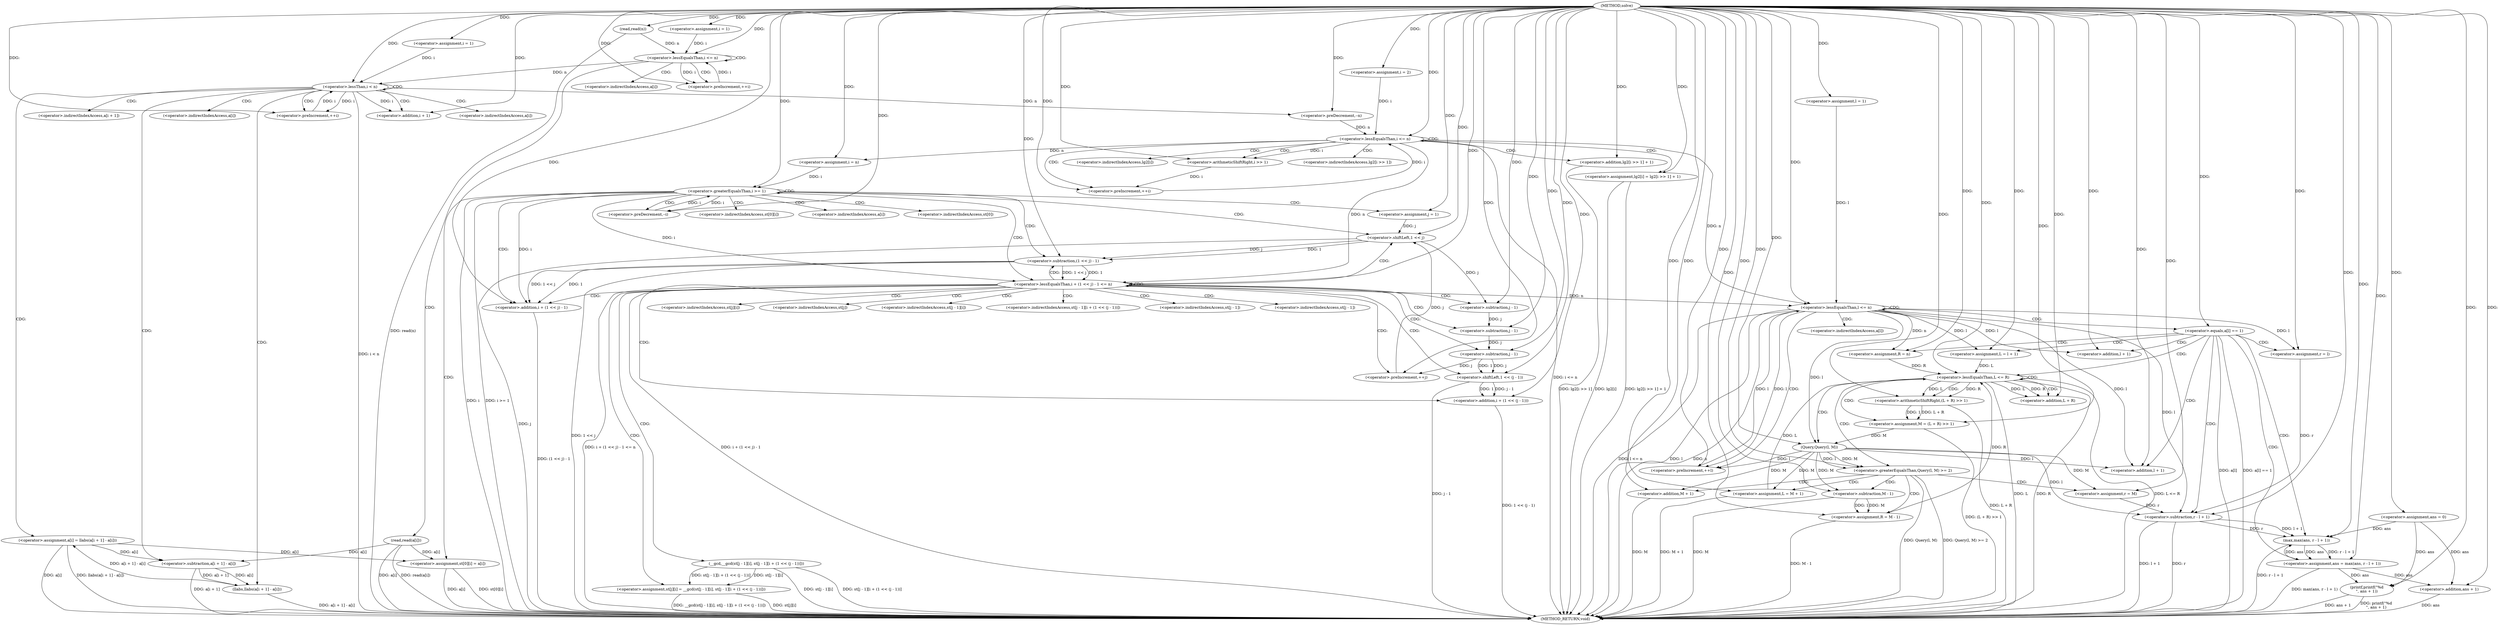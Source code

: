 digraph "solve" {  
"1000188" [label = "(METHOD,solve)" ]
"1000405" [label = "(METHOD_RETURN,void)" ]
"1000190" [label = "(read,read(n))" ]
"1000232" [label = "(<operator>.preDecrement,--n)" ]
"1000321" [label = "(<operator>.assignment,ans = 0)" ]
"1000400" [label = "(printf,printf(\"%d\n\", ans + 1))" ]
"1000194" [label = "(<operator>.assignment,i = 1)" ]
"1000197" [label = "(<operator>.lessEqualsThan,i <= n)" ]
"1000200" [label = "(<operator>.preIncrement,++i)" ]
"1000209" [label = "(<operator>.assignment,i = 1)" ]
"1000212" [label = "(<operator>.lessThan,i < n)" ]
"1000215" [label = "(<operator>.preIncrement,++i)" ]
"1000236" [label = "(<operator>.assignment,i = 2)" ]
"1000239" [label = "(<operator>.lessEqualsThan,i <= n)" ]
"1000242" [label = "(<operator>.preIncrement,++i)" ]
"1000258" [label = "(<operator>.assignment,i = n)" ]
"1000261" [label = "(<operator>.greaterEqualsThan,i >= 1)" ]
"1000264" [label = "(<operator>.preDecrement,--i)" ]
"1000326" [label = "(<operator>.assignment,l = 1)" ]
"1000329" [label = "(<operator>.lessEqualsThan,l <= n)" ]
"1000332" [label = "(<operator>.preIncrement,++l)" ]
"1000203" [label = "(read,read(a[i]))" ]
"1000218" [label = "(<operator>.assignment,a[i] = llabs(a[i + 1] - a[i]))" ]
"1000245" [label = "(<operator>.assignment,lg2[i] = lg2[i >> 1] + 1)" ]
"1000267" [label = "(<operator>.assignment,st[0][i] = a[i])" ]
"1000343" [label = "(<operator>.assignment,L = l + 1)" ]
"1000349" [label = "(<operator>.assignment,R = n)" ]
"1000353" [label = "(<operator>.assignment,r = l)" ]
"1000391" [label = "(<operator>.assignment,ans = max(ans, r - l + 1))" ]
"1000402" [label = "(<operator>.addition,ans + 1)" ]
"1000278" [label = "(<operator>.assignment,j = 1)" ]
"1000281" [label = "(<operator>.lessEqualsThan,i + (1 << j) - 1 <= n)" ]
"1000290" [label = "(<operator>.preIncrement,++j)" ]
"1000336" [label = "(<operator>.equals,a[l] == 1)" ]
"1000357" [label = "(<operator>.lessEqualsThan,L <= R)" ]
"1000222" [label = "(llabs,llabs(a[i + 1] - a[i]))" ]
"1000249" [label = "(<operator>.addition,lg2[i >> 1] + 1)" ]
"1000293" [label = "(<operator>.assignment,st[j][i] = __gcd(st[j - 1][i], st[j - 1][i + (1 << (j - 1))]))" ]
"1000345" [label = "(<operator>.addition,l + 1)" ]
"1000362" [label = "(<operator>.assignment,M = (L + R) >> 1)" ]
"1000393" [label = "(max,max(ans, r - l + 1))" ]
"1000223" [label = "(<operator>.subtraction,a[i + 1] - a[i])" ]
"1000282" [label = "(<operator>.addition,i + (1 << j) - 1)" ]
"1000370" [label = "(<operator>.greaterEqualsThan,Query(l, M) >= 2)" ]
"1000395" [label = "(<operator>.subtraction,r - l + 1)" ]
"1000252" [label = "(<operator>.arithmeticShiftRight,i >> 1)" ]
"1000284" [label = "(<operator>.subtraction,(1 << j) - 1)" ]
"1000299" [label = "(__gcd,__gcd(st[j - 1][i], st[j - 1][i + (1 << (j - 1))]))" ]
"1000364" [label = "(<operator>.arithmeticShiftRight,(L + R) >> 1)" ]
"1000376" [label = "(<operator>.assignment,r = M)" ]
"1000379" [label = "(<operator>.assignment,L = M + 1)" ]
"1000397" [label = "(<operator>.addition,l + 1)" ]
"1000226" [label = "(<operator>.addition,i + 1)" ]
"1000285" [label = "(<operator>.shiftLeft,1 << j)" ]
"1000365" [label = "(<operator>.addition,L + R)" ]
"1000371" [label = "(Query,Query(l, M))" ]
"1000386" [label = "(<operator>.assignment,R = M - 1)" ]
"1000313" [label = "(<operator>.addition,i + (1 << (j - 1)))" ]
"1000381" [label = "(<operator>.addition,M + 1)" ]
"1000303" [label = "(<operator>.subtraction,j - 1)" ]
"1000310" [label = "(<operator>.subtraction,j - 1)" ]
"1000315" [label = "(<operator>.shiftLeft,1 << (j - 1))" ]
"1000388" [label = "(<operator>.subtraction,M - 1)" ]
"1000317" [label = "(<operator>.subtraction,j - 1)" ]
"1000204" [label = "(<operator>.indirectIndexAccess,a[i])" ]
"1000219" [label = "(<operator>.indirectIndexAccess,a[i])" ]
"1000246" [label = "(<operator>.indirectIndexAccess,lg2[i])" ]
"1000268" [label = "(<operator>.indirectIndexAccess,st[0][i])" ]
"1000273" [label = "(<operator>.indirectIndexAccess,a[i])" ]
"1000250" [label = "(<operator>.indirectIndexAccess,lg2[i >> 1])" ]
"1000269" [label = "(<operator>.indirectIndexAccess,st[0])" ]
"1000337" [label = "(<operator>.indirectIndexAccess,a[l])" ]
"1000224" [label = "(<operator>.indirectIndexAccess,a[i + 1])" ]
"1000229" [label = "(<operator>.indirectIndexAccess,a[i])" ]
"1000294" [label = "(<operator>.indirectIndexAccess,st[j][i])" ]
"1000295" [label = "(<operator>.indirectIndexAccess,st[j])" ]
"1000300" [label = "(<operator>.indirectIndexAccess,st[j - 1][i])" ]
"1000307" [label = "(<operator>.indirectIndexAccess,st[j - 1][i + (1 << (j - 1))])" ]
"1000301" [label = "(<operator>.indirectIndexAccess,st[j - 1])" ]
"1000308" [label = "(<operator>.indirectIndexAccess,st[j - 1])" ]
  "1000190" -> "1000405"  [ label = "DDG: read(n)"] 
  "1000212" -> "1000405"  [ label = "DDG: i < n"] 
  "1000239" -> "1000405"  [ label = "DDG: i <= n"] 
  "1000261" -> "1000405"  [ label = "DDG: i"] 
  "1000261" -> "1000405"  [ label = "DDG: i >= 1"] 
  "1000329" -> "1000405"  [ label = "DDG: l"] 
  "1000329" -> "1000405"  [ label = "DDG: n"] 
  "1000329" -> "1000405"  [ label = "DDG: l <= n"] 
  "1000402" -> "1000405"  [ label = "DDG: ans"] 
  "1000400" -> "1000405"  [ label = "DDG: ans + 1"] 
  "1000400" -> "1000405"  [ label = "DDG: printf(\"%d\n\", ans + 1)"] 
  "1000336" -> "1000405"  [ label = "DDG: a[l]"] 
  "1000336" -> "1000405"  [ label = "DDG: a[l] == 1"] 
  "1000357" -> "1000405"  [ label = "DDG: L"] 
  "1000357" -> "1000405"  [ label = "DDG: R"] 
  "1000357" -> "1000405"  [ label = "DDG: L <= R"] 
  "1000395" -> "1000405"  [ label = "DDG: r"] 
  "1000395" -> "1000405"  [ label = "DDG: l + 1"] 
  "1000393" -> "1000405"  [ label = "DDG: r - l + 1"] 
  "1000391" -> "1000405"  [ label = "DDG: max(ans, r - l + 1)"] 
  "1000364" -> "1000405"  [ label = "DDG: L + R"] 
  "1000362" -> "1000405"  [ label = "DDG: (L + R) >> 1"] 
  "1000370" -> "1000405"  [ label = "DDG: Query(l, M)"] 
  "1000370" -> "1000405"  [ label = "DDG: Query(l, M) >= 2"] 
  "1000388" -> "1000405"  [ label = "DDG: M"] 
  "1000386" -> "1000405"  [ label = "DDG: M - 1"] 
  "1000381" -> "1000405"  [ label = "DDG: M"] 
  "1000379" -> "1000405"  [ label = "DDG: M + 1"] 
  "1000267" -> "1000405"  [ label = "DDG: st[0][i]"] 
  "1000267" -> "1000405"  [ label = "DDG: a[i]"] 
  "1000285" -> "1000405"  [ label = "DDG: j"] 
  "1000284" -> "1000405"  [ label = "DDG: 1 << j"] 
  "1000282" -> "1000405"  [ label = "DDG: (1 << j) - 1"] 
  "1000281" -> "1000405"  [ label = "DDG: i + (1 << j) - 1"] 
  "1000281" -> "1000405"  [ label = "DDG: i + (1 << j) - 1 <= n"] 
  "1000293" -> "1000405"  [ label = "DDG: st[j][i]"] 
  "1000299" -> "1000405"  [ label = "DDG: st[j - 1][i]"] 
  "1000315" -> "1000405"  [ label = "DDG: j - 1"] 
  "1000313" -> "1000405"  [ label = "DDG: 1 << (j - 1)"] 
  "1000299" -> "1000405"  [ label = "DDG: st[j - 1][i + (1 << (j - 1))]"] 
  "1000293" -> "1000405"  [ label = "DDG: __gcd(st[j - 1][i], st[j - 1][i + (1 << (j - 1))])"] 
  "1000245" -> "1000405"  [ label = "DDG: lg2[i]"] 
  "1000249" -> "1000405"  [ label = "DDG: lg2[i >> 1]"] 
  "1000245" -> "1000405"  [ label = "DDG: lg2[i >> 1] + 1"] 
  "1000218" -> "1000405"  [ label = "DDG: a[i]"] 
  "1000223" -> "1000405"  [ label = "DDG: a[i + 1]"] 
  "1000222" -> "1000405"  [ label = "DDG: a[i + 1] - a[i]"] 
  "1000218" -> "1000405"  [ label = "DDG: llabs(a[i + 1] - a[i])"] 
  "1000203" -> "1000405"  [ label = "DDG: a[i]"] 
  "1000203" -> "1000405"  [ label = "DDG: read(a[i])"] 
  "1000188" -> "1000321"  [ label = "DDG: "] 
  "1000188" -> "1000190"  [ label = "DDG: "] 
  "1000188" -> "1000194"  [ label = "DDG: "] 
  "1000188" -> "1000209"  [ label = "DDG: "] 
  "1000212" -> "1000232"  [ label = "DDG: n"] 
  "1000188" -> "1000232"  [ label = "DDG: "] 
  "1000188" -> "1000236"  [ label = "DDG: "] 
  "1000239" -> "1000258"  [ label = "DDG: n"] 
  "1000188" -> "1000258"  [ label = "DDG: "] 
  "1000188" -> "1000326"  [ label = "DDG: "] 
  "1000188" -> "1000400"  [ label = "DDG: "] 
  "1000321" -> "1000400"  [ label = "DDG: ans"] 
  "1000391" -> "1000400"  [ label = "DDG: ans"] 
  "1000194" -> "1000197"  [ label = "DDG: i"] 
  "1000200" -> "1000197"  [ label = "DDG: i"] 
  "1000188" -> "1000197"  [ label = "DDG: "] 
  "1000190" -> "1000197"  [ label = "DDG: n"] 
  "1000197" -> "1000200"  [ label = "DDG: i"] 
  "1000188" -> "1000200"  [ label = "DDG: "] 
  "1000209" -> "1000212"  [ label = "DDG: i"] 
  "1000215" -> "1000212"  [ label = "DDG: i"] 
  "1000188" -> "1000212"  [ label = "DDG: "] 
  "1000197" -> "1000212"  [ label = "DDG: n"] 
  "1000188" -> "1000215"  [ label = "DDG: "] 
  "1000212" -> "1000215"  [ label = "DDG: i"] 
  "1000222" -> "1000218"  [ label = "DDG: a[i + 1] - a[i]"] 
  "1000236" -> "1000239"  [ label = "DDG: i"] 
  "1000242" -> "1000239"  [ label = "DDG: i"] 
  "1000188" -> "1000239"  [ label = "DDG: "] 
  "1000232" -> "1000239"  [ label = "DDG: n"] 
  "1000252" -> "1000242"  [ label = "DDG: i"] 
  "1000188" -> "1000242"  [ label = "DDG: "] 
  "1000188" -> "1000245"  [ label = "DDG: "] 
  "1000258" -> "1000261"  [ label = "DDG: i"] 
  "1000264" -> "1000261"  [ label = "DDG: i"] 
  "1000188" -> "1000261"  [ label = "DDG: "] 
  "1000188" -> "1000264"  [ label = "DDG: "] 
  "1000261" -> "1000264"  [ label = "DDG: i"] 
  "1000218" -> "1000267"  [ label = "DDG: a[i]"] 
  "1000203" -> "1000267"  [ label = "DDG: a[i]"] 
  "1000326" -> "1000329"  [ label = "DDG: l"] 
  "1000332" -> "1000329"  [ label = "DDG: l"] 
  "1000188" -> "1000329"  [ label = "DDG: "] 
  "1000281" -> "1000329"  [ label = "DDG: n"] 
  "1000239" -> "1000329"  [ label = "DDG: n"] 
  "1000329" -> "1000332"  [ label = "DDG: l"] 
  "1000188" -> "1000332"  [ label = "DDG: "] 
  "1000371" -> "1000332"  [ label = "DDG: l"] 
  "1000188" -> "1000343"  [ label = "DDG: "] 
  "1000329" -> "1000343"  [ label = "DDG: l"] 
  "1000329" -> "1000349"  [ label = "DDG: n"] 
  "1000188" -> "1000349"  [ label = "DDG: "] 
  "1000188" -> "1000353"  [ label = "DDG: "] 
  "1000329" -> "1000353"  [ label = "DDG: l"] 
  "1000393" -> "1000391"  [ label = "DDG: r - l + 1"] 
  "1000393" -> "1000391"  [ label = "DDG: ans"] 
  "1000321" -> "1000402"  [ label = "DDG: ans"] 
  "1000391" -> "1000402"  [ label = "DDG: ans"] 
  "1000188" -> "1000402"  [ label = "DDG: "] 
  "1000188" -> "1000278"  [ label = "DDG: "] 
  "1000188" -> "1000391"  [ label = "DDG: "] 
  "1000223" -> "1000222"  [ label = "DDG: a[i + 1]"] 
  "1000223" -> "1000222"  [ label = "DDG: a[i]"] 
  "1000188" -> "1000249"  [ label = "DDG: "] 
  "1000261" -> "1000281"  [ label = "DDG: i"] 
  "1000188" -> "1000281"  [ label = "DDG: "] 
  "1000284" -> "1000281"  [ label = "DDG: 1"] 
  "1000284" -> "1000281"  [ label = "DDG: 1 << j"] 
  "1000239" -> "1000281"  [ label = "DDG: n"] 
  "1000317" -> "1000290"  [ label = "DDG: j"] 
  "1000188" -> "1000290"  [ label = "DDG: "] 
  "1000299" -> "1000293"  [ label = "DDG: st[j - 1][i + (1 << (j - 1))]"] 
  "1000299" -> "1000293"  [ label = "DDG: st[j - 1][i]"] 
  "1000188" -> "1000336"  [ label = "DDG: "] 
  "1000329" -> "1000345"  [ label = "DDG: l"] 
  "1000188" -> "1000345"  [ label = "DDG: "] 
  "1000343" -> "1000357"  [ label = "DDG: L"] 
  "1000379" -> "1000357"  [ label = "DDG: L"] 
  "1000188" -> "1000357"  [ label = "DDG: "] 
  "1000349" -> "1000357"  [ label = "DDG: R"] 
  "1000386" -> "1000357"  [ label = "DDG: R"] 
  "1000364" -> "1000362"  [ label = "DDG: 1"] 
  "1000364" -> "1000362"  [ label = "DDG: L + R"] 
  "1000321" -> "1000393"  [ label = "DDG: ans"] 
  "1000391" -> "1000393"  [ label = "DDG: ans"] 
  "1000188" -> "1000393"  [ label = "DDG: "] 
  "1000395" -> "1000393"  [ label = "DDG: l + 1"] 
  "1000395" -> "1000393"  [ label = "DDG: r"] 
  "1000218" -> "1000223"  [ label = "DDG: a[i]"] 
  "1000203" -> "1000223"  [ label = "DDG: a[i]"] 
  "1000261" -> "1000282"  [ label = "DDG: i"] 
  "1000188" -> "1000282"  [ label = "DDG: "] 
  "1000284" -> "1000282"  [ label = "DDG: 1"] 
  "1000284" -> "1000282"  [ label = "DDG: 1 << j"] 
  "1000188" -> "1000362"  [ label = "DDG: "] 
  "1000353" -> "1000395"  [ label = "DDG: r"] 
  "1000376" -> "1000395"  [ label = "DDG: r"] 
  "1000188" -> "1000395"  [ label = "DDG: "] 
  "1000371" -> "1000395"  [ label = "DDG: l"] 
  "1000329" -> "1000395"  [ label = "DDG: l"] 
  "1000239" -> "1000252"  [ label = "DDG: i"] 
  "1000188" -> "1000252"  [ label = "DDG: "] 
  "1000285" -> "1000284"  [ label = "DDG: j"] 
  "1000285" -> "1000284"  [ label = "DDG: 1"] 
  "1000188" -> "1000284"  [ label = "DDG: "] 
  "1000357" -> "1000364"  [ label = "DDG: R"] 
  "1000188" -> "1000364"  [ label = "DDG: "] 
  "1000357" -> "1000364"  [ label = "DDG: L"] 
  "1000371" -> "1000370"  [ label = "DDG: l"] 
  "1000371" -> "1000370"  [ label = "DDG: M"] 
  "1000188" -> "1000370"  [ label = "DDG: "] 
  "1000371" -> "1000376"  [ label = "DDG: M"] 
  "1000188" -> "1000376"  [ label = "DDG: "] 
  "1000188" -> "1000379"  [ label = "DDG: "] 
  "1000371" -> "1000379"  [ label = "DDG: M"] 
  "1000371" -> "1000397"  [ label = "DDG: l"] 
  "1000188" -> "1000397"  [ label = "DDG: "] 
  "1000329" -> "1000397"  [ label = "DDG: l"] 
  "1000212" -> "1000226"  [ label = "DDG: i"] 
  "1000188" -> "1000226"  [ label = "DDG: "] 
  "1000188" -> "1000285"  [ label = "DDG: "] 
  "1000278" -> "1000285"  [ label = "DDG: j"] 
  "1000290" -> "1000285"  [ label = "DDG: j"] 
  "1000357" -> "1000365"  [ label = "DDG: L"] 
  "1000188" -> "1000365"  [ label = "DDG: "] 
  "1000357" -> "1000365"  [ label = "DDG: R"] 
  "1000188" -> "1000371"  [ label = "DDG: "] 
  "1000329" -> "1000371"  [ label = "DDG: l"] 
  "1000362" -> "1000371"  [ label = "DDG: M"] 
  "1000388" -> "1000386"  [ label = "DDG: 1"] 
  "1000388" -> "1000386"  [ label = "DDG: M"] 
  "1000188" -> "1000313"  [ label = "DDG: "] 
  "1000315" -> "1000313"  [ label = "DDG: j - 1"] 
  "1000315" -> "1000313"  [ label = "DDG: 1"] 
  "1000188" -> "1000381"  [ label = "DDG: "] 
  "1000371" -> "1000381"  [ label = "DDG: M"] 
  "1000188" -> "1000386"  [ label = "DDG: "] 
  "1000285" -> "1000303"  [ label = "DDG: j"] 
  "1000188" -> "1000303"  [ label = "DDG: "] 
  "1000303" -> "1000310"  [ label = "DDG: j"] 
  "1000188" -> "1000310"  [ label = "DDG: "] 
  "1000188" -> "1000315"  [ label = "DDG: "] 
  "1000317" -> "1000315"  [ label = "DDG: j"] 
  "1000317" -> "1000315"  [ label = "DDG: 1"] 
  "1000371" -> "1000388"  [ label = "DDG: M"] 
  "1000188" -> "1000388"  [ label = "DDG: "] 
  "1000310" -> "1000317"  [ label = "DDG: j"] 
  "1000188" -> "1000317"  [ label = "DDG: "] 
  "1000197" -> "1000200"  [ label = "CDG: "] 
  "1000197" -> "1000197"  [ label = "CDG: "] 
  "1000197" -> "1000204"  [ label = "CDG: "] 
  "1000197" -> "1000203"  [ label = "CDG: "] 
  "1000212" -> "1000219"  [ label = "CDG: "] 
  "1000212" -> "1000222"  [ label = "CDG: "] 
  "1000212" -> "1000224"  [ label = "CDG: "] 
  "1000212" -> "1000226"  [ label = "CDG: "] 
  "1000212" -> "1000229"  [ label = "CDG: "] 
  "1000212" -> "1000212"  [ label = "CDG: "] 
  "1000212" -> "1000215"  [ label = "CDG: "] 
  "1000212" -> "1000218"  [ label = "CDG: "] 
  "1000212" -> "1000223"  [ label = "CDG: "] 
  "1000239" -> "1000242"  [ label = "CDG: "] 
  "1000239" -> "1000250"  [ label = "CDG: "] 
  "1000239" -> "1000245"  [ label = "CDG: "] 
  "1000239" -> "1000239"  [ label = "CDG: "] 
  "1000239" -> "1000246"  [ label = "CDG: "] 
  "1000239" -> "1000252"  [ label = "CDG: "] 
  "1000239" -> "1000249"  [ label = "CDG: "] 
  "1000261" -> "1000285"  [ label = "CDG: "] 
  "1000261" -> "1000268"  [ label = "CDG: "] 
  "1000261" -> "1000281"  [ label = "CDG: "] 
  "1000261" -> "1000282"  [ label = "CDG: "] 
  "1000261" -> "1000269"  [ label = "CDG: "] 
  "1000261" -> "1000261"  [ label = "CDG: "] 
  "1000261" -> "1000284"  [ label = "CDG: "] 
  "1000261" -> "1000273"  [ label = "CDG: "] 
  "1000261" -> "1000267"  [ label = "CDG: "] 
  "1000261" -> "1000278"  [ label = "CDG: "] 
  "1000261" -> "1000264"  [ label = "CDG: "] 
  "1000329" -> "1000332"  [ label = "CDG: "] 
  "1000329" -> "1000337"  [ label = "CDG: "] 
  "1000329" -> "1000336"  [ label = "CDG: "] 
  "1000329" -> "1000329"  [ label = "CDG: "] 
  "1000281" -> "1000294"  [ label = "CDG: "] 
  "1000281" -> "1000285"  [ label = "CDG: "] 
  "1000281" -> "1000315"  [ label = "CDG: "] 
  "1000281" -> "1000293"  [ label = "CDG: "] 
  "1000281" -> "1000310"  [ label = "CDG: "] 
  "1000281" -> "1000313"  [ label = "CDG: "] 
  "1000281" -> "1000281"  [ label = "CDG: "] 
  "1000281" -> "1000282"  [ label = "CDG: "] 
  "1000281" -> "1000308"  [ label = "CDG: "] 
  "1000281" -> "1000284"  [ label = "CDG: "] 
  "1000281" -> "1000300"  [ label = "CDG: "] 
  "1000281" -> "1000295"  [ label = "CDG: "] 
  "1000281" -> "1000303"  [ label = "CDG: "] 
  "1000281" -> "1000307"  [ label = "CDG: "] 
  "1000281" -> "1000290"  [ label = "CDG: "] 
  "1000281" -> "1000299"  [ label = "CDG: "] 
  "1000281" -> "1000301"  [ label = "CDG: "] 
  "1000281" -> "1000317"  [ label = "CDG: "] 
  "1000336" -> "1000345"  [ label = "CDG: "] 
  "1000336" -> "1000353"  [ label = "CDG: "] 
  "1000336" -> "1000349"  [ label = "CDG: "] 
  "1000336" -> "1000357"  [ label = "CDG: "] 
  "1000336" -> "1000397"  [ label = "CDG: "] 
  "1000336" -> "1000391"  [ label = "CDG: "] 
  "1000336" -> "1000393"  [ label = "CDG: "] 
  "1000336" -> "1000343"  [ label = "CDG: "] 
  "1000336" -> "1000395"  [ label = "CDG: "] 
  "1000357" -> "1000362"  [ label = "CDG: "] 
  "1000357" -> "1000370"  [ label = "CDG: "] 
  "1000357" -> "1000371"  [ label = "CDG: "] 
  "1000357" -> "1000357"  [ label = "CDG: "] 
  "1000357" -> "1000364"  [ label = "CDG: "] 
  "1000357" -> "1000365"  [ label = "CDG: "] 
  "1000370" -> "1000379"  [ label = "CDG: "] 
  "1000370" -> "1000388"  [ label = "CDG: "] 
  "1000370" -> "1000376"  [ label = "CDG: "] 
  "1000370" -> "1000386"  [ label = "CDG: "] 
  "1000370" -> "1000381"  [ label = "CDG: "] 
}
